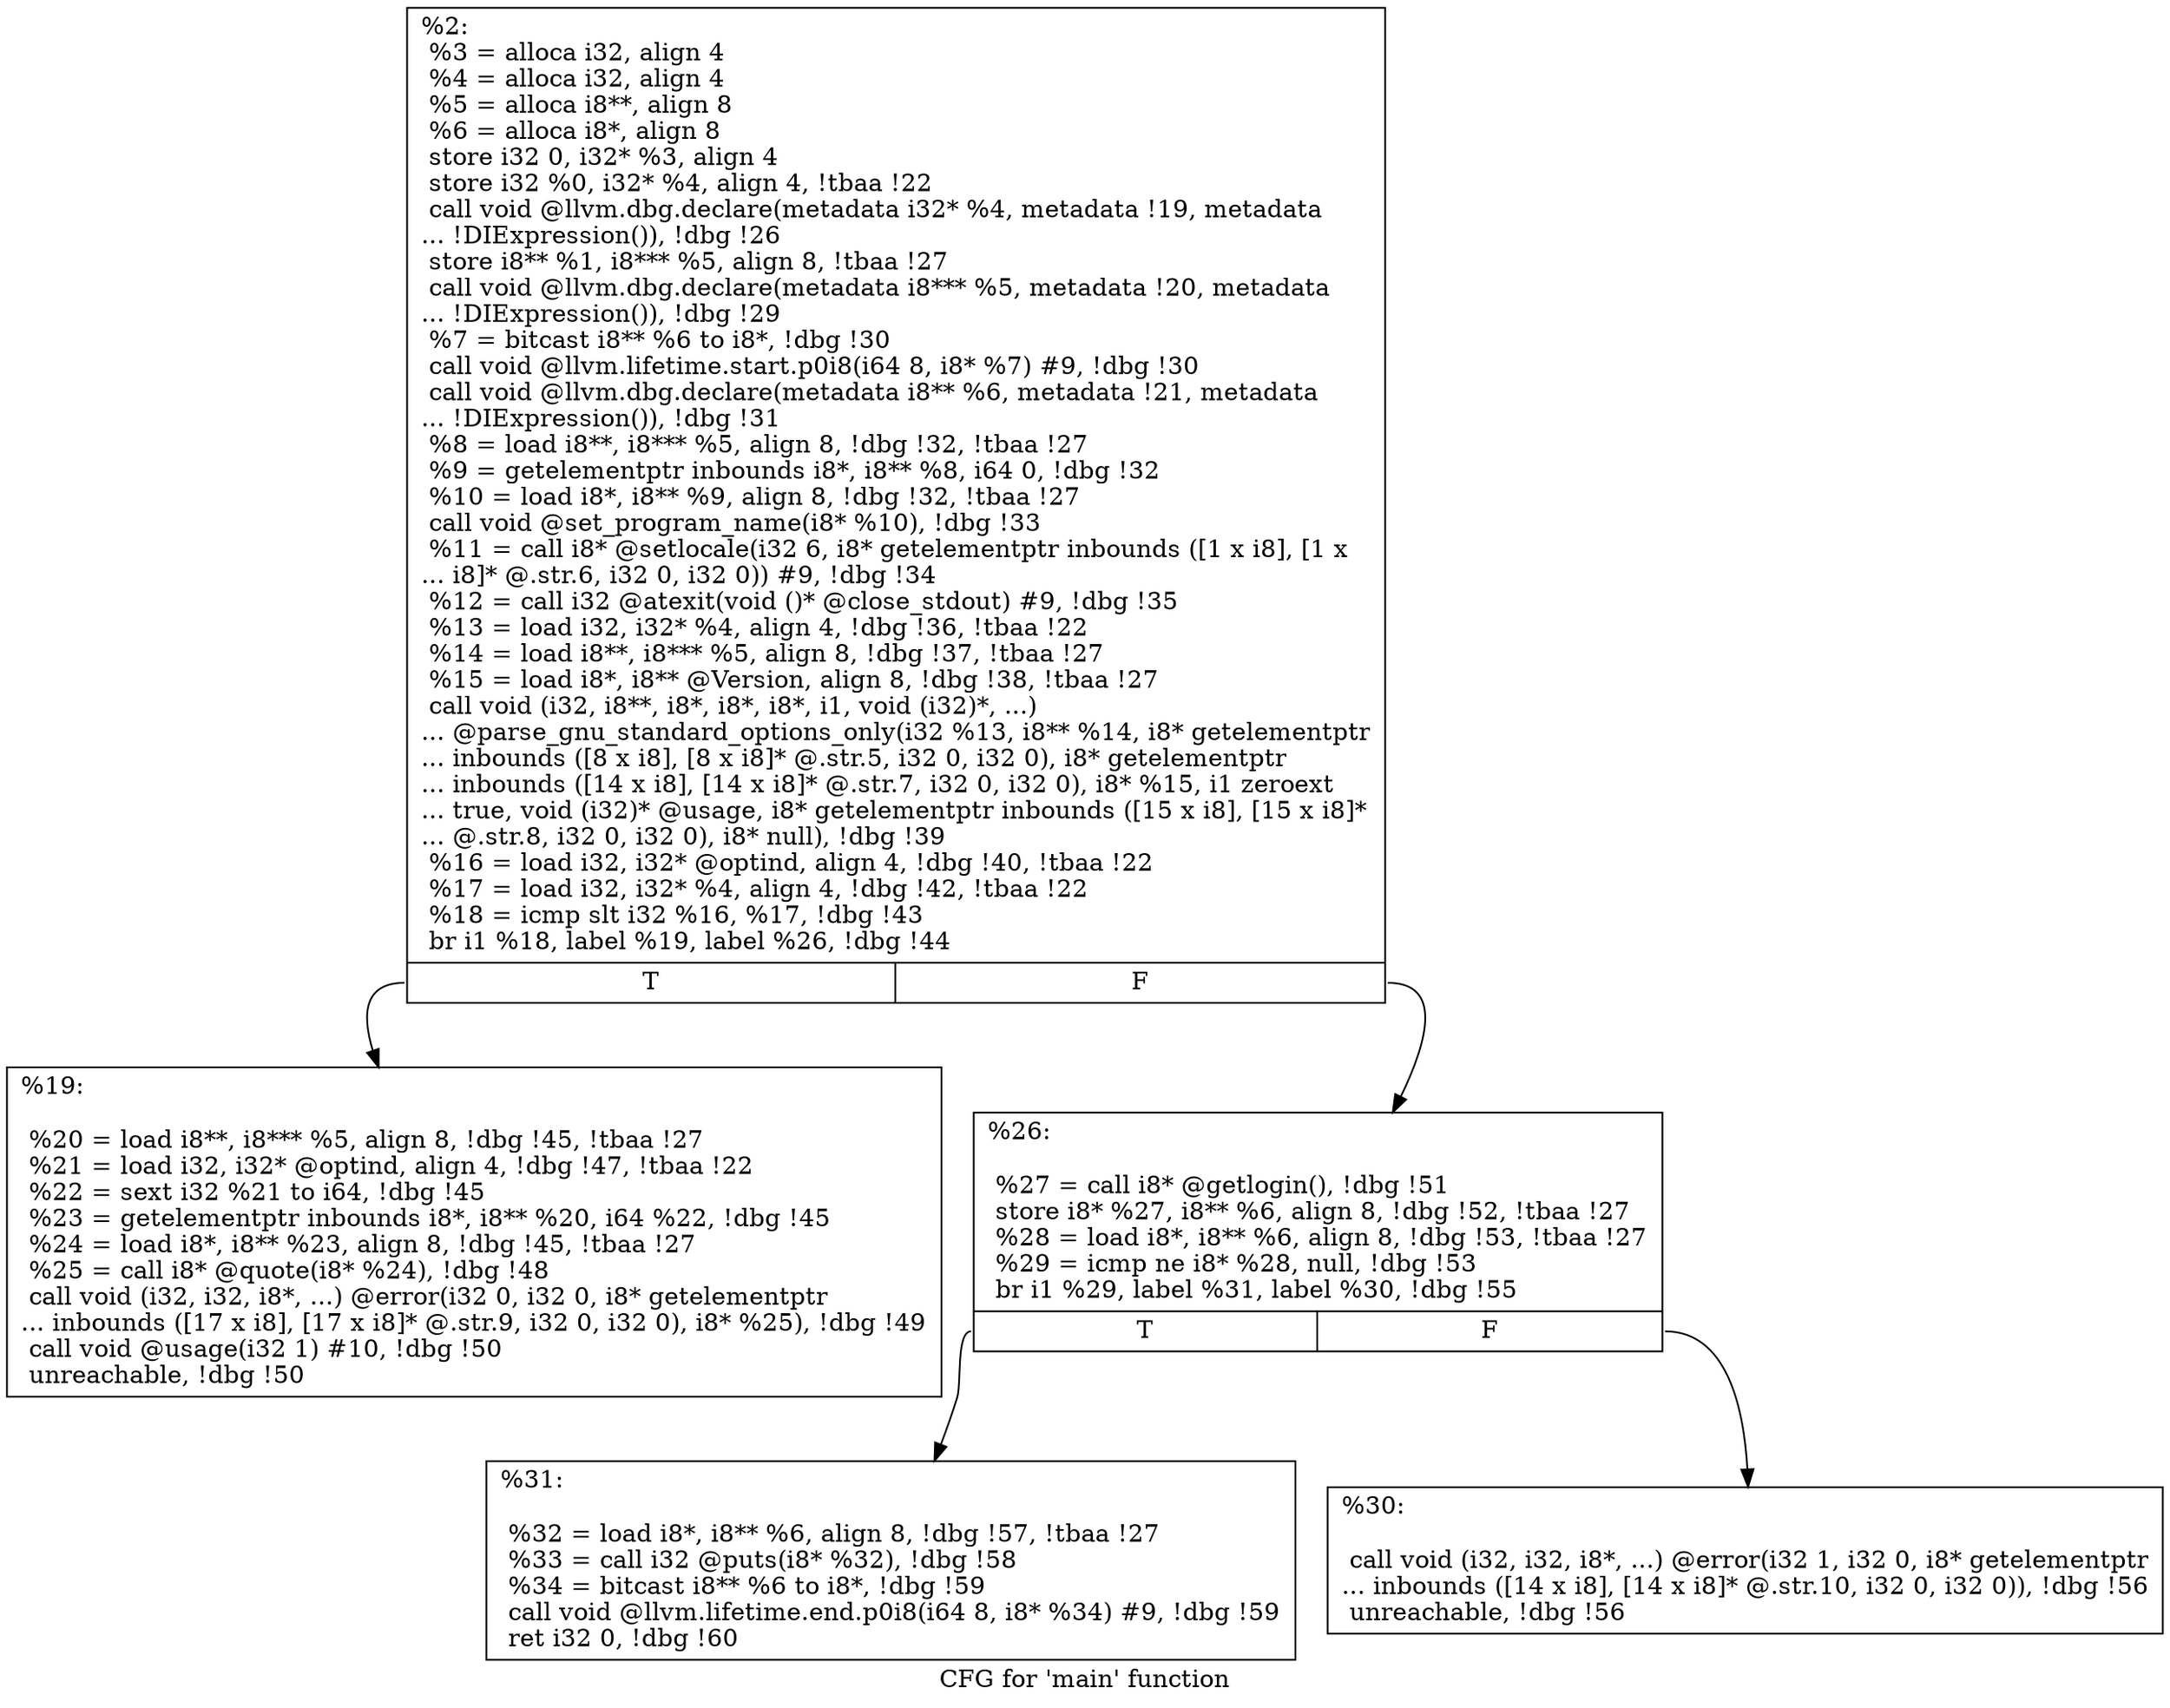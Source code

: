 digraph "CFG for 'main' function" {
	label="CFG for 'main' function";

	Node0x1fea130 [shape=record,label="{%2:\l  %3 = alloca i32, align 4\l  %4 = alloca i32, align 4\l  %5 = alloca i8**, align 8\l  %6 = alloca i8*, align 8\l  store i32 0, i32* %3, align 4\l  store i32 %0, i32* %4, align 4, !tbaa !22\l  call void @llvm.dbg.declare(metadata i32* %4, metadata !19, metadata\l... !DIExpression()), !dbg !26\l  store i8** %1, i8*** %5, align 8, !tbaa !27\l  call void @llvm.dbg.declare(metadata i8*** %5, metadata !20, metadata\l... !DIExpression()), !dbg !29\l  %7 = bitcast i8** %6 to i8*, !dbg !30\l  call void @llvm.lifetime.start.p0i8(i64 8, i8* %7) #9, !dbg !30\l  call void @llvm.dbg.declare(metadata i8** %6, metadata !21, metadata\l... !DIExpression()), !dbg !31\l  %8 = load i8**, i8*** %5, align 8, !dbg !32, !tbaa !27\l  %9 = getelementptr inbounds i8*, i8** %8, i64 0, !dbg !32\l  %10 = load i8*, i8** %9, align 8, !dbg !32, !tbaa !27\l  call void @set_program_name(i8* %10), !dbg !33\l  %11 = call i8* @setlocale(i32 6, i8* getelementptr inbounds ([1 x i8], [1 x\l... i8]* @.str.6, i32 0, i32 0)) #9, !dbg !34\l  %12 = call i32 @atexit(void ()* @close_stdout) #9, !dbg !35\l  %13 = load i32, i32* %4, align 4, !dbg !36, !tbaa !22\l  %14 = load i8**, i8*** %5, align 8, !dbg !37, !tbaa !27\l  %15 = load i8*, i8** @Version, align 8, !dbg !38, !tbaa !27\l  call void (i32, i8**, i8*, i8*, i8*, i1, void (i32)*, ...)\l... @parse_gnu_standard_options_only(i32 %13, i8** %14, i8* getelementptr\l... inbounds ([8 x i8], [8 x i8]* @.str.5, i32 0, i32 0), i8* getelementptr\l... inbounds ([14 x i8], [14 x i8]* @.str.7, i32 0, i32 0), i8* %15, i1 zeroext\l... true, void (i32)* @usage, i8* getelementptr inbounds ([15 x i8], [15 x i8]*\l... @.str.8, i32 0, i32 0), i8* null), !dbg !39\l  %16 = load i32, i32* @optind, align 4, !dbg !40, !tbaa !22\l  %17 = load i32, i32* %4, align 4, !dbg !42, !tbaa !22\l  %18 = icmp slt i32 %16, %17, !dbg !43\l  br i1 %18, label %19, label %26, !dbg !44\l|{<s0>T|<s1>F}}"];
	Node0x1fea130:s0 -> Node0x1fea1b0;
	Node0x1fea130:s1 -> Node0x1fea200;
	Node0x1fea1b0 [shape=record,label="{%19:\l\l  %20 = load i8**, i8*** %5, align 8, !dbg !45, !tbaa !27\l  %21 = load i32, i32* @optind, align 4, !dbg !47, !tbaa !22\l  %22 = sext i32 %21 to i64, !dbg !45\l  %23 = getelementptr inbounds i8*, i8** %20, i64 %22, !dbg !45\l  %24 = load i8*, i8** %23, align 8, !dbg !45, !tbaa !27\l  %25 = call i8* @quote(i8* %24), !dbg !48\l  call void (i32, i32, i8*, ...) @error(i32 0, i32 0, i8* getelementptr\l... inbounds ([17 x i8], [17 x i8]* @.str.9, i32 0, i32 0), i8* %25), !dbg !49\l  call void @usage(i32 1) #10, !dbg !50\l  unreachable, !dbg !50\l}"];
	Node0x1fea200 [shape=record,label="{%26:\l\l  %27 = call i8* @getlogin(), !dbg !51\l  store i8* %27, i8** %6, align 8, !dbg !52, !tbaa !27\l  %28 = load i8*, i8** %6, align 8, !dbg !53, !tbaa !27\l  %29 = icmp ne i8* %28, null, !dbg !53\l  br i1 %29, label %31, label %30, !dbg !55\l|{<s0>T|<s1>F}}"];
	Node0x1fea200:s0 -> Node0x1fea2a0;
	Node0x1fea200:s1 -> Node0x1fea250;
	Node0x1fea250 [shape=record,label="{%30:\l\l  call void (i32, i32, i8*, ...) @error(i32 1, i32 0, i8* getelementptr\l... inbounds ([14 x i8], [14 x i8]* @.str.10, i32 0, i32 0)), !dbg !56\l  unreachable, !dbg !56\l}"];
	Node0x1fea2a0 [shape=record,label="{%31:\l\l  %32 = load i8*, i8** %6, align 8, !dbg !57, !tbaa !27\l  %33 = call i32 @puts(i8* %32), !dbg !58\l  %34 = bitcast i8** %6 to i8*, !dbg !59\l  call void @llvm.lifetime.end.p0i8(i64 8, i8* %34) #9, !dbg !59\l  ret i32 0, !dbg !60\l}"];
}
